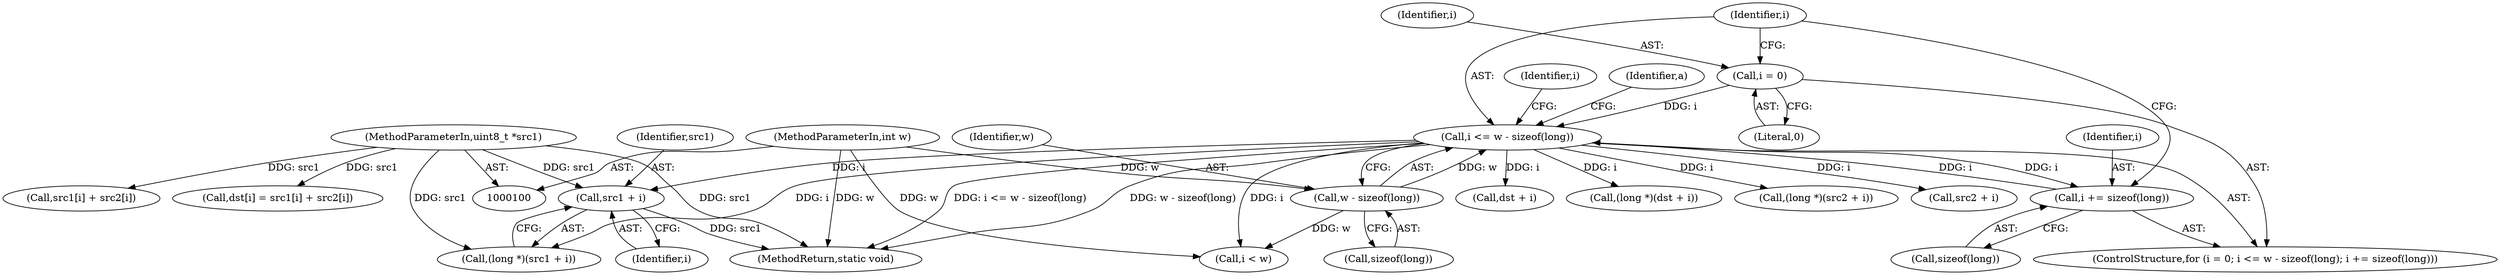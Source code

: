 digraph "0_FFmpeg_86736f59d6a527d8bc807d09b93f971c0fe0bb07@pointer" {
"1000128" [label="(Call,src1 + i)"];
"1000102" [label="(MethodParameterIn,uint8_t *src1)"];
"1000111" [label="(Call,i <= w - sizeof(long))"];
"1000117" [label="(Call,i += sizeof(long))"];
"1000108" [label="(Call,i = 0)"];
"1000113" [label="(Call,w - sizeof(long))"];
"1000104" [label="(MethodParameterIn,int w)"];
"1000113" [label="(Call,w - sizeof(long))"];
"1000115" [label="(Call,sizeof(long))"];
"1000126" [label="(Call,(long *)(src1 + i))"];
"1000108" [label="(Call,i = 0)"];
"1000177" [label="(MethodReturn,static void)"];
"1000144" [label="(Call,dst + i)"];
"1000142" [label="(Call,(long *)(dst + i))"];
"1000118" [label="(Identifier,i)"];
"1000130" [label="(Identifier,i)"];
"1000162" [label="(Identifier,i)"];
"1000104" [label="(MethodParameterIn,int w)"];
"1000102" [label="(MethodParameterIn,uint8_t *src1)"];
"1000111" [label="(Call,i <= w - sizeof(long))"];
"1000110" [label="(Literal,0)"];
"1000135" [label="(Call,(long *)(src2 + i))"];
"1000137" [label="(Call,src2 + i)"];
"1000107" [label="(ControlStructure,for (i = 0; i <= w - sizeof(long); i += sizeof(long)))"];
"1000114" [label="(Identifier,w)"];
"1000170" [label="(Call,src1[i] + src2[i])"];
"1000161" [label="(Call,i < w)"];
"1000166" [label="(Call,dst[i] = src1[i] + src2[i])"];
"1000117" [label="(Call,i += sizeof(long))"];
"1000129" [label="(Identifier,src1)"];
"1000119" [label="(Call,sizeof(long))"];
"1000109" [label="(Identifier,i)"];
"1000128" [label="(Call,src1 + i)"];
"1000112" [label="(Identifier,i)"];
"1000124" [label="(Identifier,a)"];
"1000128" -> "1000126"  [label="AST: "];
"1000128" -> "1000130"  [label="CFG: "];
"1000129" -> "1000128"  [label="AST: "];
"1000130" -> "1000128"  [label="AST: "];
"1000126" -> "1000128"  [label="CFG: "];
"1000128" -> "1000177"  [label="DDG: src1"];
"1000102" -> "1000128"  [label="DDG: src1"];
"1000111" -> "1000128"  [label="DDG: i"];
"1000102" -> "1000100"  [label="AST: "];
"1000102" -> "1000177"  [label="DDG: src1"];
"1000102" -> "1000126"  [label="DDG: src1"];
"1000102" -> "1000166"  [label="DDG: src1"];
"1000102" -> "1000170"  [label="DDG: src1"];
"1000111" -> "1000107"  [label="AST: "];
"1000111" -> "1000113"  [label="CFG: "];
"1000112" -> "1000111"  [label="AST: "];
"1000113" -> "1000111"  [label="AST: "];
"1000124" -> "1000111"  [label="CFG: "];
"1000162" -> "1000111"  [label="CFG: "];
"1000111" -> "1000177"  [label="DDG: w - sizeof(long)"];
"1000111" -> "1000177"  [label="DDG: i <= w - sizeof(long)"];
"1000117" -> "1000111"  [label="DDG: i"];
"1000108" -> "1000111"  [label="DDG: i"];
"1000113" -> "1000111"  [label="DDG: w"];
"1000111" -> "1000117"  [label="DDG: i"];
"1000111" -> "1000126"  [label="DDG: i"];
"1000111" -> "1000135"  [label="DDG: i"];
"1000111" -> "1000137"  [label="DDG: i"];
"1000111" -> "1000142"  [label="DDG: i"];
"1000111" -> "1000144"  [label="DDG: i"];
"1000111" -> "1000161"  [label="DDG: i"];
"1000117" -> "1000107"  [label="AST: "];
"1000117" -> "1000119"  [label="CFG: "];
"1000118" -> "1000117"  [label="AST: "];
"1000119" -> "1000117"  [label="AST: "];
"1000112" -> "1000117"  [label="CFG: "];
"1000108" -> "1000107"  [label="AST: "];
"1000108" -> "1000110"  [label="CFG: "];
"1000109" -> "1000108"  [label="AST: "];
"1000110" -> "1000108"  [label="AST: "];
"1000112" -> "1000108"  [label="CFG: "];
"1000113" -> "1000115"  [label="CFG: "];
"1000114" -> "1000113"  [label="AST: "];
"1000115" -> "1000113"  [label="AST: "];
"1000104" -> "1000113"  [label="DDG: w"];
"1000113" -> "1000161"  [label="DDG: w"];
"1000104" -> "1000100"  [label="AST: "];
"1000104" -> "1000177"  [label="DDG: w"];
"1000104" -> "1000161"  [label="DDG: w"];
}
